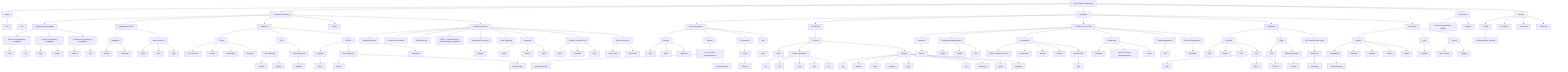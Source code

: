 graph TD
  SRE[Site Reliability Engineering]

  SRE --> Cul[Culture]
    Cul --> SLA
    Cul --> SLO

  SRE --> SW[Software Engineering]
  SW --> PL[Programming Languages]
    PL --> SysPL[Systems Programming Languages]
      SysPL --> Rust
      SysPL --> Go
    PL --> ScrPL[Script Programming Languages]
      ScrPL --> Ruby
      ScrPL --> Python
    PL --> FunPL[Functional Programming Languages]
      FunPL --> Haskell
      FunPL --> Lisp

  SW --> PT[Programming Topics]
    PT --> ALG[Algorithms]
      ALG --> SRT[Sorting]
      ALG --> CPX[Complexity]
    PT --> DS[Data Scructures]
      DS --> Graph[Graph]
      DS --> T3[Tree]
      DS --> HS[Hash]

    SW --> DB[Databases]
      DB --> DBT[Theory]
        DBT --> CAP[CAP Theorem]
        DBT --> DBTS[Scaling]
        DBT --> DBTR[Replication]
        DBT --> DBTX[Sharding]
      DB --> SQL[SQL]
        SQL --> rSQL[Row-oriented]
          rSQL --> PgSQL
          rSQL --> MySQL
        SQL --> cSQL[Column-oriented]
          cSQL --> Redshift
      DB --> NoSQL[NoSQL]
        NoSQL --> KV[KeyValue]
          KV --> Rd[Redis]
        NoSQL --> DoS[DocumentStore]
          DoS --> Mng[Mongo]
          DoS --> ES[ElasticSearch]
        NoSQL --> CS[Cassandra]
    SW --> LD[Ledgers]

  SW --> DSi[Distributed Systems]
    DSi --> BHP[Bulkhead Pattern]
    DSi --> CBP[Circuit Breaker Pattern]
    DSi --> EvS[Event Sourcing]
    DSi --> CQRS[CQRS - Command Query Responsibility Segregation]
    DSi --> DPro[Distributed Processing]
      DPro --> HDP[Hadoop]
    DSi --> DLB[Load Balancing]
    DSi --> STM[Streaming]
      STM --> Kafka
      STM --> Kinesis
      STM --> NATS
    DSi --> RPC[Remote Procedure Call]
      RPC --> AVRO
      RPC --> Protobufs
      RPC --> Thrift
    DSi --> SDi[Service Discovery]
      SDi --> SDiSS[Server Side]
      SDi --> SDiCS[Client Side]

  SRE --> OPS[Operations]
    OPS --> OS[Operating Systems]
      OS --> MM[Memory]
        MM --> Heap
        MM --> Stack
        MM --> PAG[Pagination]
      OS --> PRO[Process]
        PRO --> IPC[Inter Process Communication]
          IPC --> IPCM[Message Passing]
          IPC --> IPCSM[Shared Memory]
      OS --> CCY[Concurrency]
        CCY --> Thread
          Thread --> PThread
      OS --> UNIX[Unix]
        UNIX --> eBPF[eBPF]
    OPS --> OPSOPS[Operational]
      OPSOPS --> Ter[Terminal]
        Ter --> Bash
        Ter --> PrM[Process Monitoring]
          PrM --> ps
          PrM --> top
          PrM --> htop
          PrM --> atop
          PrM --> lsof
        Ter --> Netw[Network]
          Netw --> dig
          Netw --> iptables
          Netw --> nmap
          Netw --> tcpdump
          Netw --> ping
          Netw --> mtr
          Netw --> traceroute
          Netw --> airmon
          Netw --> airodump
    OPS --> IaC[Infrastructure as Code]
      IaC --> Cont[Containers]
        Cont --> Docker
      IaC --> CfgMgt[Configuration Management]
        CfgMgt --> Puppet
        CfgMgt --> Ansible
        CfgMgt --> Chef
      IaC --> Orc[Orchestration]
        Orc --> ECS[Elastic Container Service]
        Orc --> K8S[Kubernetes]
        Orc --> Mesos
        Orc --> Nomad
        Orc --> SerM[ServiceMesh]
          SerM --> IsT[Istio]
      IaC --> Prov[Provisioning]
        Prov --> TF[Terraform]
        Prov --> CDK[Cloud Formation Development Kit]
        Prov --> PK[Packer]
      IaC --> SecM[Secret Management]
        SecM --> Vlt[Vaul]
      IaC --> SessM[Session Management]
        SessM --> Bdry[Boundary]

    OPS --> NET[Networking]
      NET --> NETP[Protocols]
        NETP --> DNS
        NETP --> Socket
        NETP --> UDP
        NETP --> TCP
          TCP --> SSH
          TCP --> HTTP
          TCP --> SSL[TLS-SSL]
      NET --> NETE[Edge]
        NETE --> CDN
        NETE --> GAL[Global Accelerator]
      NET --> VPC[VPC Virtual Private Cloud]
        VPC --> MVPC[Multi-VPC]
          MVPC --> VPCP[Peering]
          MVPC --> VPCPL[PrivateLink]
          MVPC --> VPCT[Transit Gateway]
    OPS --> MON[Monitoring]
      MON --> Metr[Metrics]
        Metr --> Prom[Prometheus]
        Metr --> Infl[InfluxDB]
        Metr --> DD[Datadog]
        Metr --> Graf[Grafana]
        Metr --> Statsd[Statsd]
      MON --> Logs[Logs]
        Logs --> Logstash
      MON --> Tra[Tracing]
        Tra --> OPT[Open Tracing]
        Tra --> Jae[Jaegger]
  SRE --> SVL[Serverless]
    SVL --> SAM[Serverless Application Model]
    SVL --> LBD[Lambda]
  SRE --> SEC[Security]
    SEC --> FIR[Firewall]
      FIR --> WAF[Web Application Firewall]
    SEC --> ENC[Encryption]
    SEC --> SECMON[Monitoring]
    SEC --> CERT[Certificates]